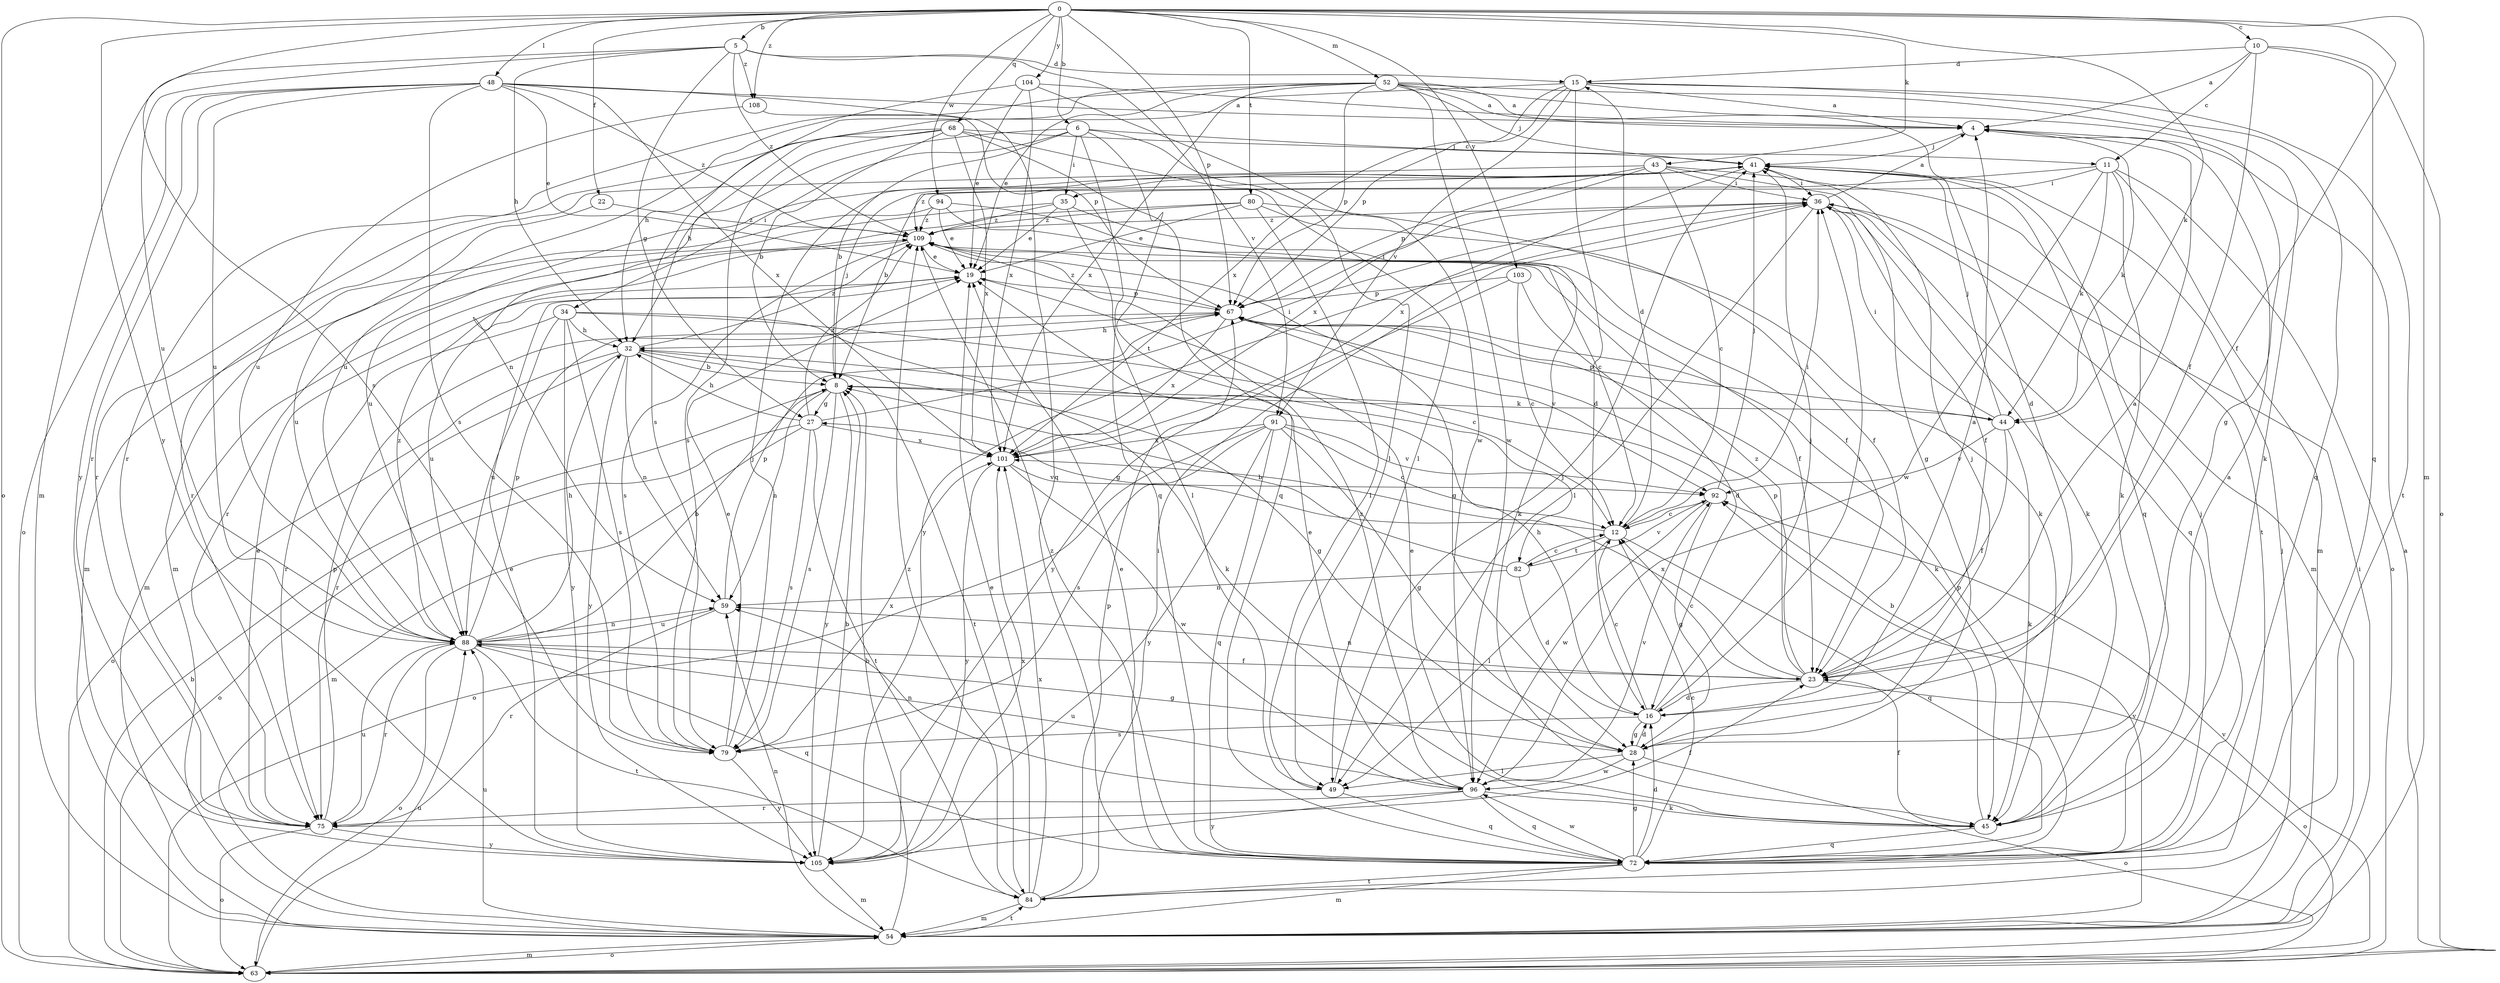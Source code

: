 strict digraph  {
0;
4;
5;
6;
8;
10;
11;
12;
15;
16;
19;
22;
23;
27;
28;
32;
34;
35;
36;
41;
43;
44;
45;
48;
49;
52;
54;
59;
63;
67;
68;
72;
75;
79;
80;
82;
84;
88;
91;
92;
94;
96;
101;
103;
104;
105;
108;
109;
0 -> 5  [label=b];
0 -> 6  [label=b];
0 -> 10  [label=c];
0 -> 22  [label=f];
0 -> 23  [label=f];
0 -> 43  [label=k];
0 -> 44  [label=k];
0 -> 48  [label=l];
0 -> 52  [label=m];
0 -> 54  [label=m];
0 -> 63  [label=o];
0 -> 67  [label=p];
0 -> 68  [label=q];
0 -> 79  [label=s];
0 -> 80  [label=t];
0 -> 94  [label=w];
0 -> 103  [label=y];
0 -> 104  [label=y];
0 -> 105  [label=y];
0 -> 108  [label=z];
4 -> 41  [label=j];
4 -> 44  [label=k];
5 -> 15  [label=d];
5 -> 27  [label=g];
5 -> 32  [label=h];
5 -> 54  [label=m];
5 -> 88  [label=u];
5 -> 91  [label=v];
5 -> 108  [label=z];
5 -> 109  [label=z];
6 -> 8  [label=b];
6 -> 11  [label=c];
6 -> 34  [label=i];
6 -> 35  [label=i];
6 -> 49  [label=l];
6 -> 59  [label=n];
6 -> 72  [label=q];
6 -> 82  [label=t];
8 -> 27  [label=g];
8 -> 41  [label=j];
8 -> 44  [label=k];
8 -> 59  [label=n];
8 -> 79  [label=s];
8 -> 105  [label=y];
10 -> 4  [label=a];
10 -> 11  [label=c];
10 -> 15  [label=d];
10 -> 23  [label=f];
10 -> 63  [label=o];
10 -> 72  [label=q];
11 -> 8  [label=b];
11 -> 35  [label=i];
11 -> 44  [label=k];
11 -> 45  [label=k];
11 -> 54  [label=m];
11 -> 63  [label=o];
11 -> 96  [label=w];
12 -> 15  [label=d];
12 -> 27  [label=g];
12 -> 36  [label=i];
12 -> 49  [label=l];
12 -> 72  [label=q];
12 -> 82  [label=t];
15 -> 4  [label=a];
15 -> 16  [label=d];
15 -> 32  [label=h];
15 -> 67  [label=p];
15 -> 72  [label=q];
15 -> 84  [label=t];
15 -> 91  [label=v];
15 -> 101  [label=x];
16 -> 4  [label=a];
16 -> 12  [label=c];
16 -> 28  [label=g];
16 -> 32  [label=h];
16 -> 36  [label=i];
16 -> 41  [label=j];
16 -> 79  [label=s];
19 -> 67  [label=p];
19 -> 88  [label=u];
22 -> 88  [label=u];
22 -> 109  [label=z];
23 -> 4  [label=a];
23 -> 12  [label=c];
23 -> 16  [label=d];
23 -> 59  [label=n];
23 -> 63  [label=o];
23 -> 67  [label=p];
23 -> 101  [label=x];
23 -> 109  [label=z];
27 -> 32  [label=h];
27 -> 36  [label=i];
27 -> 54  [label=m];
27 -> 63  [label=o];
27 -> 79  [label=s];
27 -> 84  [label=t];
27 -> 101  [label=x];
27 -> 109  [label=z];
28 -> 16  [label=d];
28 -> 41  [label=j];
28 -> 49  [label=l];
28 -> 63  [label=o];
28 -> 96  [label=w];
32 -> 8  [label=b];
32 -> 28  [label=g];
32 -> 59  [label=n];
32 -> 63  [label=o];
32 -> 75  [label=r];
32 -> 84  [label=t];
32 -> 105  [label=y];
32 -> 109  [label=z];
34 -> 12  [label=c];
34 -> 32  [label=h];
34 -> 45  [label=k];
34 -> 75  [label=r];
34 -> 79  [label=s];
34 -> 88  [label=u];
34 -> 105  [label=y];
35 -> 19  [label=e];
35 -> 45  [label=k];
35 -> 49  [label=l];
35 -> 54  [label=m];
35 -> 109  [label=z];
36 -> 4  [label=a];
36 -> 23  [label=f];
36 -> 45  [label=k];
36 -> 49  [label=l];
36 -> 54  [label=m];
36 -> 72  [label=q];
36 -> 105  [label=y];
36 -> 109  [label=z];
41 -> 36  [label=i];
41 -> 72  [label=q];
41 -> 88  [label=u];
41 -> 101  [label=x];
41 -> 109  [label=z];
43 -> 12  [label=c];
43 -> 28  [label=g];
43 -> 36  [label=i];
43 -> 67  [label=p];
43 -> 75  [label=r];
43 -> 84  [label=t];
43 -> 101  [label=x];
44 -> 23  [label=f];
44 -> 36  [label=i];
44 -> 41  [label=j];
44 -> 45  [label=k];
44 -> 67  [label=p];
44 -> 92  [label=v];
45 -> 4  [label=a];
45 -> 8  [label=b];
45 -> 19  [label=e];
45 -> 23  [label=f];
45 -> 72  [label=q];
48 -> 4  [label=a];
48 -> 19  [label=e];
48 -> 63  [label=o];
48 -> 72  [label=q];
48 -> 75  [label=r];
48 -> 79  [label=s];
48 -> 88  [label=u];
48 -> 101  [label=x];
48 -> 105  [label=y];
48 -> 109  [label=z];
49 -> 41  [label=j];
49 -> 59  [label=n];
49 -> 72  [label=q];
52 -> 4  [label=a];
52 -> 16  [label=d];
52 -> 19  [label=e];
52 -> 28  [label=g];
52 -> 41  [label=j];
52 -> 45  [label=k];
52 -> 67  [label=p];
52 -> 75  [label=r];
52 -> 79  [label=s];
52 -> 96  [label=w];
52 -> 101  [label=x];
54 -> 8  [label=b];
54 -> 36  [label=i];
54 -> 41  [label=j];
54 -> 59  [label=n];
54 -> 63  [label=o];
54 -> 84  [label=t];
54 -> 88  [label=u];
54 -> 92  [label=v];
59 -> 67  [label=p];
59 -> 75  [label=r];
59 -> 88  [label=u];
63 -> 4  [label=a];
63 -> 8  [label=b];
63 -> 54  [label=m];
63 -> 88  [label=u];
63 -> 92  [label=v];
67 -> 32  [label=h];
67 -> 36  [label=i];
67 -> 45  [label=k];
67 -> 92  [label=v];
67 -> 101  [label=x];
67 -> 109  [label=z];
68 -> 8  [label=b];
68 -> 32  [label=h];
68 -> 41  [label=j];
68 -> 49  [label=l];
68 -> 72  [label=q];
68 -> 75  [label=r];
68 -> 79  [label=s];
68 -> 101  [label=x];
72 -> 12  [label=c];
72 -> 16  [label=d];
72 -> 19  [label=e];
72 -> 28  [label=g];
72 -> 41  [label=j];
72 -> 54  [label=m];
72 -> 67  [label=p];
72 -> 84  [label=t];
72 -> 96  [label=w];
72 -> 109  [label=z];
75 -> 19  [label=e];
75 -> 23  [label=f];
75 -> 63  [label=o];
75 -> 67  [label=p];
75 -> 88  [label=u];
75 -> 105  [label=y];
79 -> 19  [label=e];
79 -> 41  [label=j];
79 -> 101  [label=x];
79 -> 105  [label=y];
80 -> 19  [label=e];
80 -> 23  [label=f];
80 -> 45  [label=k];
80 -> 49  [label=l];
80 -> 75  [label=r];
80 -> 109  [label=z];
82 -> 8  [label=b];
82 -> 12  [label=c];
82 -> 16  [label=d];
82 -> 59  [label=n];
82 -> 92  [label=v];
84 -> 19  [label=e];
84 -> 36  [label=i];
84 -> 54  [label=m];
84 -> 67  [label=p];
84 -> 101  [label=x];
84 -> 109  [label=z];
88 -> 8  [label=b];
88 -> 23  [label=f];
88 -> 28  [label=g];
88 -> 32  [label=h];
88 -> 59  [label=n];
88 -> 63  [label=o];
88 -> 67  [label=p];
88 -> 72  [label=q];
88 -> 75  [label=r];
88 -> 84  [label=t];
88 -> 109  [label=z];
91 -> 12  [label=c];
91 -> 28  [label=g];
91 -> 63  [label=o];
91 -> 72  [label=q];
91 -> 79  [label=s];
91 -> 92  [label=v];
91 -> 101  [label=x];
91 -> 105  [label=y];
92 -> 12  [label=c];
92 -> 28  [label=g];
92 -> 41  [label=j];
92 -> 96  [label=w];
94 -> 12  [label=c];
94 -> 19  [label=e];
94 -> 23  [label=f];
94 -> 54  [label=m];
94 -> 109  [label=z];
96 -> 19  [label=e];
96 -> 45  [label=k];
96 -> 72  [label=q];
96 -> 75  [label=r];
96 -> 88  [label=u];
96 -> 92  [label=v];
96 -> 105  [label=y];
96 -> 109  [label=z];
101 -> 92  [label=v];
101 -> 96  [label=w];
101 -> 105  [label=y];
103 -> 12  [label=c];
103 -> 16  [label=d];
103 -> 67  [label=p];
103 -> 105  [label=y];
104 -> 4  [label=a];
104 -> 19  [label=e];
104 -> 88  [label=u];
104 -> 96  [label=w];
104 -> 101  [label=x];
105 -> 8  [label=b];
105 -> 19  [label=e];
105 -> 54  [label=m];
105 -> 101  [label=x];
108 -> 67  [label=p];
108 -> 88  [label=u];
109 -> 19  [label=e];
109 -> 23  [label=f];
109 -> 28  [label=g];
109 -> 54  [label=m];
109 -> 79  [label=s];
}
